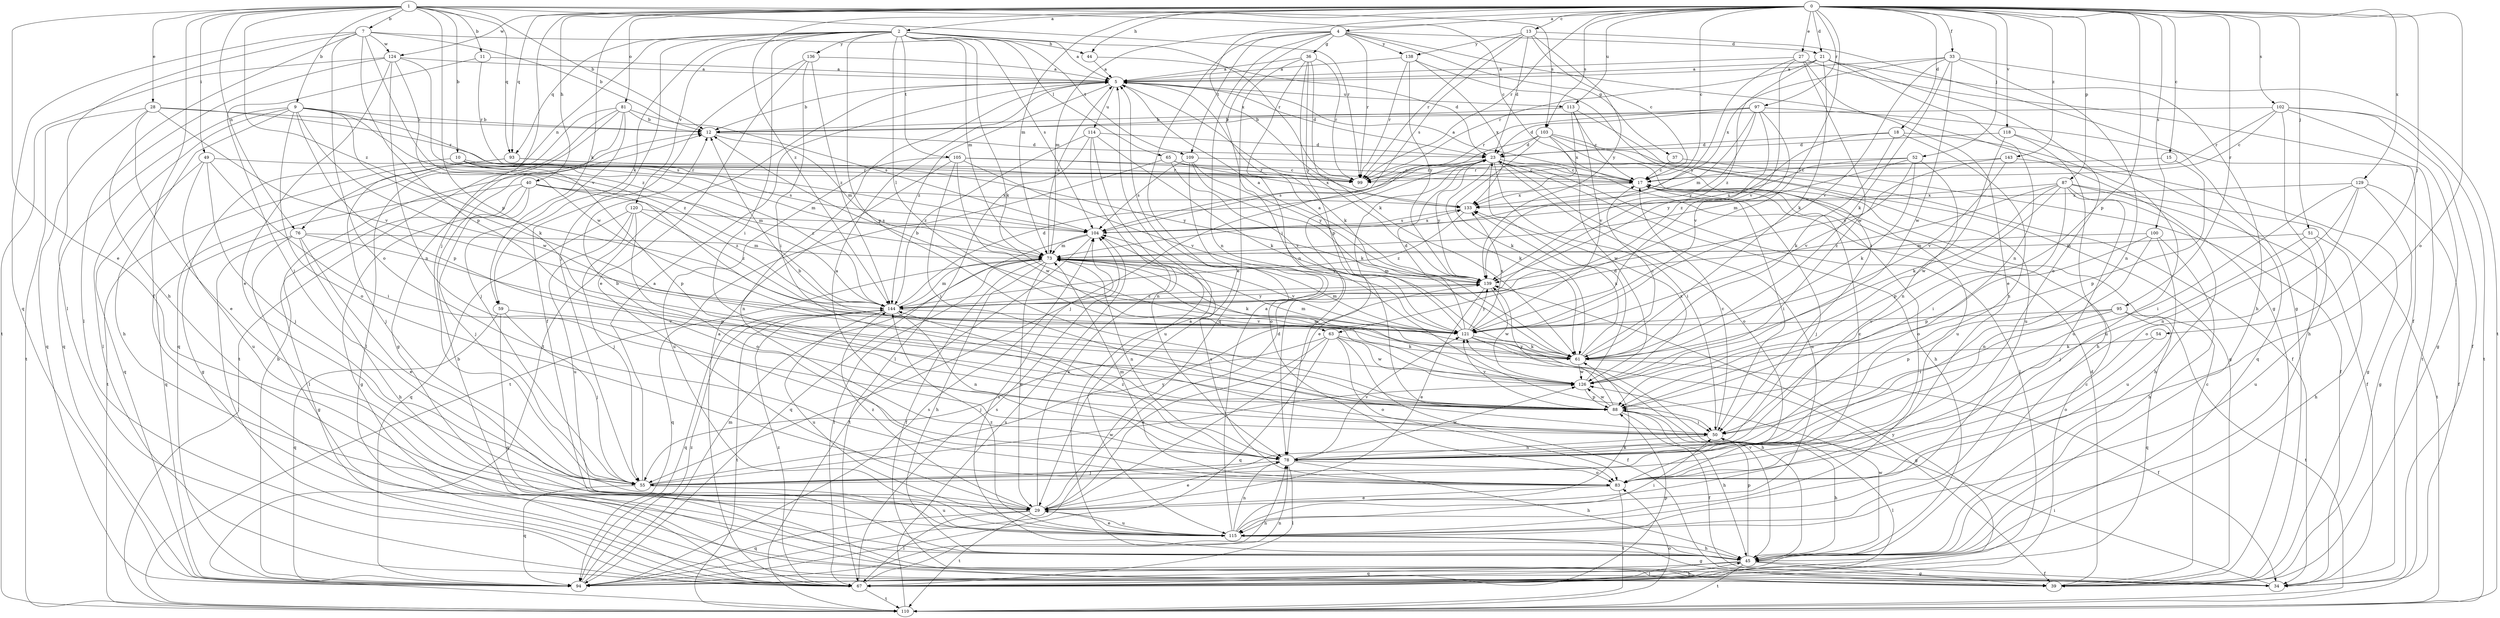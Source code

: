strict digraph  {
0;
1;
2;
4;
5;
7;
9;
10;
11;
12;
13;
15;
17;
18;
21;
23;
27;
28;
29;
33;
34;
36;
37;
39;
40;
44;
45;
49;
50;
51;
52;
54;
55;
59;
61;
63;
65;
67;
73;
76;
78;
81;
83;
87;
88;
93;
94;
95;
97;
99;
100;
102;
103;
104;
105;
109;
110;
113;
114;
115;
118;
120;
121;
124;
126;
129;
133;
136;
138;
139;
143;
144;
0 -> 2  [label=a];
0 -> 4  [label=a];
0 -> 13  [label=c];
0 -> 15  [label=c];
0 -> 17  [label=c];
0 -> 18  [label=d];
0 -> 21  [label=d];
0 -> 27  [label=e];
0 -> 33  [label=f];
0 -> 40  [label=h];
0 -> 44  [label=h];
0 -> 51  [label=j];
0 -> 52  [label=j];
0 -> 54  [label=j];
0 -> 55  [label=j];
0 -> 59  [label=k];
0 -> 63  [label=l];
0 -> 73  [label=m];
0 -> 81  [label=o];
0 -> 83  [label=o];
0 -> 87  [label=p];
0 -> 88  [label=p];
0 -> 93  [label=q];
0 -> 95  [label=r];
0 -> 97  [label=r];
0 -> 99  [label=r];
0 -> 100  [label=s];
0 -> 102  [label=s];
0 -> 103  [label=s];
0 -> 113  [label=u];
0 -> 118  [label=v];
0 -> 124  [label=w];
0 -> 129  [label=x];
0 -> 133  [label=x];
0 -> 143  [label=z];
0 -> 144  [label=z];
1 -> 7  [label=b];
1 -> 9  [label=b];
1 -> 10  [label=b];
1 -> 11  [label=b];
1 -> 12  [label=b];
1 -> 17  [label=c];
1 -> 28  [label=e];
1 -> 29  [label=e];
1 -> 34  [label=f];
1 -> 49  [label=i];
1 -> 76  [label=n];
1 -> 88  [label=p];
1 -> 93  [label=q];
1 -> 99  [label=r];
1 -> 103  [label=s];
1 -> 144  [label=z];
2 -> 5  [label=a];
2 -> 50  [label=i];
2 -> 55  [label=j];
2 -> 59  [label=k];
2 -> 61  [label=k];
2 -> 63  [label=l];
2 -> 65  [label=l];
2 -> 73  [label=m];
2 -> 76  [label=n];
2 -> 88  [label=p];
2 -> 93  [label=q];
2 -> 99  [label=r];
2 -> 104  [label=s];
2 -> 105  [label=t];
2 -> 109  [label=t];
2 -> 120  [label=v];
2 -> 136  [label=y];
4 -> 21  [label=d];
4 -> 29  [label=e];
4 -> 36  [label=g];
4 -> 37  [label=g];
4 -> 39  [label=g];
4 -> 50  [label=i];
4 -> 73  [label=m];
4 -> 78  [label=n];
4 -> 99  [label=r];
4 -> 109  [label=t];
4 -> 138  [label=y];
5 -> 12  [label=b];
5 -> 23  [label=d];
5 -> 61  [label=k];
5 -> 110  [label=t];
5 -> 113  [label=u];
5 -> 114  [label=u];
5 -> 144  [label=z];
7 -> 12  [label=b];
7 -> 44  [label=h];
7 -> 45  [label=h];
7 -> 67  [label=l];
7 -> 83  [label=o];
7 -> 88  [label=p];
7 -> 94  [label=q];
7 -> 121  [label=v];
7 -> 124  [label=w];
9 -> 12  [label=b];
9 -> 45  [label=h];
9 -> 61  [label=k];
9 -> 67  [label=l];
9 -> 83  [label=o];
9 -> 88  [label=p];
9 -> 94  [label=q];
9 -> 104  [label=s];
9 -> 126  [label=w];
9 -> 144  [label=z];
10 -> 39  [label=g];
10 -> 73  [label=m];
10 -> 88  [label=p];
10 -> 99  [label=r];
10 -> 104  [label=s];
10 -> 144  [label=z];
11 -> 5  [label=a];
11 -> 55  [label=j];
11 -> 99  [label=r];
12 -> 23  [label=d];
12 -> 73  [label=m];
13 -> 17  [label=c];
13 -> 23  [label=d];
13 -> 39  [label=g];
13 -> 99  [label=r];
13 -> 104  [label=s];
13 -> 138  [label=y];
13 -> 139  [label=y];
15 -> 88  [label=p];
15 -> 99  [label=r];
17 -> 5  [label=a];
17 -> 50  [label=i];
17 -> 55  [label=j];
17 -> 83  [label=o];
17 -> 133  [label=x];
18 -> 23  [label=d];
18 -> 61  [label=k];
18 -> 78  [label=n];
18 -> 115  [label=u];
18 -> 139  [label=y];
21 -> 5  [label=a];
21 -> 45  [label=h];
21 -> 61  [label=k];
21 -> 78  [label=n];
21 -> 83  [label=o];
21 -> 99  [label=r];
21 -> 144  [label=z];
23 -> 17  [label=c];
23 -> 29  [label=e];
23 -> 45  [label=h];
23 -> 50  [label=i];
23 -> 61  [label=k];
23 -> 67  [label=l];
23 -> 83  [label=o];
23 -> 104  [label=s];
23 -> 115  [label=u];
23 -> 139  [label=y];
27 -> 5  [label=a];
27 -> 29  [label=e];
27 -> 34  [label=f];
27 -> 121  [label=v];
27 -> 126  [label=w];
27 -> 139  [label=y];
28 -> 12  [label=b];
28 -> 29  [label=e];
28 -> 94  [label=q];
28 -> 99  [label=r];
28 -> 110  [label=t];
28 -> 121  [label=v];
29 -> 23  [label=d];
29 -> 67  [label=l];
29 -> 94  [label=q];
29 -> 104  [label=s];
29 -> 110  [label=t];
29 -> 115  [label=u];
29 -> 144  [label=z];
33 -> 5  [label=a];
33 -> 61  [label=k];
33 -> 78  [label=n];
33 -> 110  [label=t];
33 -> 121  [label=v];
33 -> 126  [label=w];
33 -> 133  [label=x];
34 -> 50  [label=i];
36 -> 5  [label=a];
36 -> 61  [label=k];
36 -> 78  [label=n];
36 -> 88  [label=p];
36 -> 94  [label=q];
36 -> 99  [label=r];
36 -> 139  [label=y];
37 -> 17  [label=c];
37 -> 34  [label=f];
39 -> 17  [label=c];
39 -> 23  [label=d];
40 -> 39  [label=g];
40 -> 55  [label=j];
40 -> 67  [label=l];
40 -> 73  [label=m];
40 -> 94  [label=q];
40 -> 133  [label=x];
40 -> 144  [label=z];
44 -> 5  [label=a];
44 -> 23  [label=d];
45 -> 5  [label=a];
45 -> 34  [label=f];
45 -> 39  [label=g];
45 -> 67  [label=l];
45 -> 88  [label=p];
45 -> 94  [label=q];
45 -> 104  [label=s];
45 -> 110  [label=t];
45 -> 121  [label=v];
45 -> 126  [label=w];
49 -> 50  [label=i];
49 -> 55  [label=j];
49 -> 94  [label=q];
49 -> 99  [label=r];
49 -> 115  [label=u];
50 -> 12  [label=b];
50 -> 17  [label=c];
50 -> 45  [label=h];
50 -> 67  [label=l];
50 -> 78  [label=n];
51 -> 45  [label=h];
51 -> 55  [label=j];
51 -> 73  [label=m];
51 -> 115  [label=u];
52 -> 61  [label=k];
52 -> 73  [label=m];
52 -> 99  [label=r];
52 -> 104  [label=s];
52 -> 121  [label=v];
52 -> 126  [label=w];
54 -> 61  [label=k];
54 -> 83  [label=o];
55 -> 5  [label=a];
55 -> 17  [label=c];
55 -> 94  [label=q];
55 -> 115  [label=u];
55 -> 126  [label=w];
55 -> 139  [label=y];
59 -> 39  [label=g];
59 -> 55  [label=j];
59 -> 94  [label=q];
59 -> 121  [label=v];
61 -> 17  [label=c];
61 -> 34  [label=f];
61 -> 73  [label=m];
61 -> 126  [label=w];
61 -> 133  [label=x];
63 -> 29  [label=e];
63 -> 34  [label=f];
63 -> 55  [label=j];
63 -> 61  [label=k];
63 -> 83  [label=o];
63 -> 94  [label=q];
63 -> 126  [label=w];
65 -> 17  [label=c];
65 -> 110  [label=t];
65 -> 121  [label=v];
65 -> 133  [label=x];
67 -> 5  [label=a];
67 -> 12  [label=b];
67 -> 17  [label=c];
67 -> 45  [label=h];
67 -> 78  [label=n];
67 -> 88  [label=p];
67 -> 104  [label=s];
67 -> 110  [label=t];
67 -> 139  [label=y];
67 -> 144  [label=z];
73 -> 5  [label=a];
73 -> 29  [label=e];
73 -> 34  [label=f];
73 -> 45  [label=h];
73 -> 61  [label=k];
73 -> 67  [label=l];
73 -> 78  [label=n];
73 -> 94  [label=q];
73 -> 121  [label=v];
73 -> 139  [label=y];
76 -> 29  [label=e];
76 -> 39  [label=g];
76 -> 45  [label=h];
76 -> 67  [label=l];
76 -> 73  [label=m];
76 -> 88  [label=p];
78 -> 5  [label=a];
78 -> 29  [label=e];
78 -> 45  [label=h];
78 -> 55  [label=j];
78 -> 67  [label=l];
78 -> 83  [label=o];
78 -> 121  [label=v];
78 -> 126  [label=w];
78 -> 144  [label=z];
81 -> 12  [label=b];
81 -> 39  [label=g];
81 -> 55  [label=j];
81 -> 67  [label=l];
81 -> 94  [label=q];
81 -> 104  [label=s];
81 -> 110  [label=t];
83 -> 29  [label=e];
83 -> 73  [label=m];
83 -> 104  [label=s];
83 -> 110  [label=t];
87 -> 34  [label=f];
87 -> 45  [label=h];
87 -> 50  [label=i];
87 -> 61  [label=k];
87 -> 83  [label=o];
87 -> 88  [label=p];
87 -> 110  [label=t];
87 -> 133  [label=x];
87 -> 144  [label=z];
88 -> 12  [label=b];
88 -> 34  [label=f];
88 -> 45  [label=h];
88 -> 50  [label=i];
88 -> 121  [label=v];
88 -> 126  [label=w];
88 -> 139  [label=y];
93 -> 55  [label=j];
93 -> 99  [label=r];
93 -> 110  [label=t];
93 -> 139  [label=y];
94 -> 12  [label=b];
94 -> 73  [label=m];
94 -> 78  [label=n];
94 -> 104  [label=s];
94 -> 144  [label=z];
95 -> 50  [label=i];
95 -> 88  [label=p];
95 -> 94  [label=q];
95 -> 110  [label=t];
95 -> 121  [label=v];
97 -> 12  [label=b];
97 -> 23  [label=d];
97 -> 73  [label=m];
97 -> 99  [label=r];
97 -> 110  [label=t];
97 -> 121  [label=v];
97 -> 139  [label=y];
97 -> 144  [label=z];
100 -> 45  [label=h];
100 -> 73  [label=m];
100 -> 78  [label=n];
100 -> 88  [label=p];
100 -> 115  [label=u];
102 -> 12  [label=b];
102 -> 17  [label=c];
102 -> 34  [label=f];
102 -> 39  [label=g];
102 -> 45  [label=h];
102 -> 99  [label=r];
102 -> 110  [label=t];
103 -> 23  [label=d];
103 -> 34  [label=f];
103 -> 39  [label=g];
103 -> 55  [label=j];
103 -> 61  [label=k];
103 -> 115  [label=u];
103 -> 126  [label=w];
104 -> 73  [label=m];
104 -> 94  [label=q];
104 -> 110  [label=t];
104 -> 133  [label=x];
105 -> 17  [label=c];
105 -> 50  [label=i];
105 -> 78  [label=n];
105 -> 99  [label=r];
105 -> 115  [label=u];
105 -> 121  [label=v];
105 -> 126  [label=w];
109 -> 17  [label=c];
109 -> 61  [label=k];
109 -> 83  [label=o];
109 -> 104  [label=s];
109 -> 139  [label=y];
110 -> 83  [label=o];
110 -> 104  [label=s];
113 -> 12  [label=b];
113 -> 17  [label=c];
113 -> 115  [label=u];
113 -> 121  [label=v];
113 -> 133  [label=x];
114 -> 23  [label=d];
114 -> 61  [label=k];
114 -> 67  [label=l];
114 -> 78  [label=n];
114 -> 115  [label=u];
114 -> 144  [label=z];
115 -> 5  [label=a];
115 -> 29  [label=e];
115 -> 39  [label=g];
115 -> 45  [label=h];
115 -> 50  [label=i];
115 -> 61  [label=k];
115 -> 78  [label=n];
115 -> 144  [label=z];
118 -> 23  [label=d];
118 -> 45  [label=h];
118 -> 78  [label=n];
118 -> 94  [label=q];
120 -> 55  [label=j];
120 -> 83  [label=o];
120 -> 94  [label=q];
120 -> 104  [label=s];
120 -> 115  [label=u];
120 -> 144  [label=z];
121 -> 5  [label=a];
121 -> 12  [label=b];
121 -> 23  [label=d];
121 -> 39  [label=g];
121 -> 45  [label=h];
121 -> 61  [label=k];
121 -> 73  [label=m];
121 -> 133  [label=x];
121 -> 139  [label=y];
124 -> 5  [label=a];
124 -> 29  [label=e];
124 -> 67  [label=l];
124 -> 78  [label=n];
124 -> 110  [label=t];
124 -> 126  [label=w];
124 -> 144  [label=z];
126 -> 23  [label=d];
126 -> 73  [label=m];
126 -> 88  [label=p];
126 -> 133  [label=x];
129 -> 34  [label=f];
129 -> 39  [label=g];
129 -> 50  [label=i];
129 -> 78  [label=n];
129 -> 83  [label=o];
129 -> 133  [label=x];
133 -> 104  [label=s];
133 -> 144  [label=z];
136 -> 5  [label=a];
136 -> 29  [label=e];
136 -> 34  [label=f];
136 -> 50  [label=i];
136 -> 144  [label=z];
138 -> 5  [label=a];
138 -> 50  [label=i];
138 -> 99  [label=r];
138 -> 133  [label=x];
138 -> 139  [label=y];
139 -> 5  [label=a];
139 -> 29  [label=e];
139 -> 73  [label=m];
139 -> 126  [label=w];
139 -> 144  [label=z];
143 -> 17  [label=c];
143 -> 39  [label=g];
143 -> 121  [label=v];
143 -> 139  [label=y];
144 -> 23  [label=d];
144 -> 73  [label=m];
144 -> 78  [label=n];
144 -> 94  [label=q];
144 -> 110  [label=t];
144 -> 115  [label=u];
144 -> 121  [label=v];
144 -> 139  [label=y];
}
